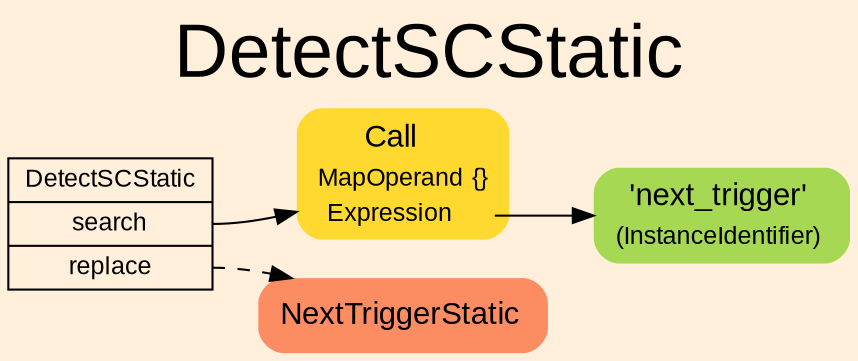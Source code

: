 digraph "DetectSCStatic" {
label = "DetectSCStatic"
labelloc = t
fontsize = "36"
graph [
    rankdir = "LR"
    ranksep = 0.3
    bgcolor = antiquewhite1
    color = black
    fontcolor = black
    fontname = "Arial"
];
node [
    fontname = "Arial"
];
edge [
    fontname = "Arial"
];

// -------------------- transformation figure --------------------
// -------- block CR#P7-0 ----------
"CR#P7-0" [
    shape = "record"
    fillcolor = antiquewhite1
    label = "<fixed> DetectSCStatic | <port0> search | <port1> replace"
    style = "filled"
    fontsize = "12"
    color = black
    fontcolor = black
];

"CR#P7-0":port0 -> "#B-2-55" [
    color = black
    fontcolor = black
];

"CR#P7-0":port1 -> "#B-2-54" [
    style="dashed"
    color = black
    fontcolor = black
];

// -------- block #B-2-55 ----------
"#B-2-55" [
    shape = "plaintext"
    fillcolor = "/set28/6"
    label = <<TABLE BORDER="0" CELLBORDER="0" CELLSPACING="0">
     <TR><TD><FONT POINT-SIZE="15.0">Call</FONT></TD><TD></TD></TR>
     <TR><TD>MapOperand</TD><TD PORT="port0">{}</TD></TR>
     <TR><TD>Expression</TD><TD PORT="port1"></TD></TR>
    </TABLE>>
    style = "rounded,filled"
    fontsize = "12"
];

"#B-2-55":port1 -> "#B-2-56" [
    color = black
    fontcolor = black
];

// -------- block #B-2-56 ----------
"#B-2-56" [
    shape = "plaintext"
    fillcolor = "/set28/5"
    label = <<TABLE BORDER="0" CELLBORDER="0" CELLSPACING="0">
     <TR><TD><FONT POINT-SIZE="15.0">'next_trigger'</FONT></TD><TD></TD></TR>
     <TR><TD>(InstanceIdentifier)</TD><TD PORT="port0"></TD></TR>
    </TABLE>>
    style = "rounded,filled"
    fontsize = "12"
];

// -------- block #B-2-54 ----------
"#B-2-54" [
    shape = "plaintext"
    fillcolor = "/set28/2"
    label = <<TABLE BORDER="0" CELLBORDER="0" CELLSPACING="0">
     <TR><TD><FONT POINT-SIZE="15.0">NextTriggerStatic</FONT></TD><TD></TD></TR>
    </TABLE>>
    style = "rounded,filled"
    fontsize = "12"
];


}
